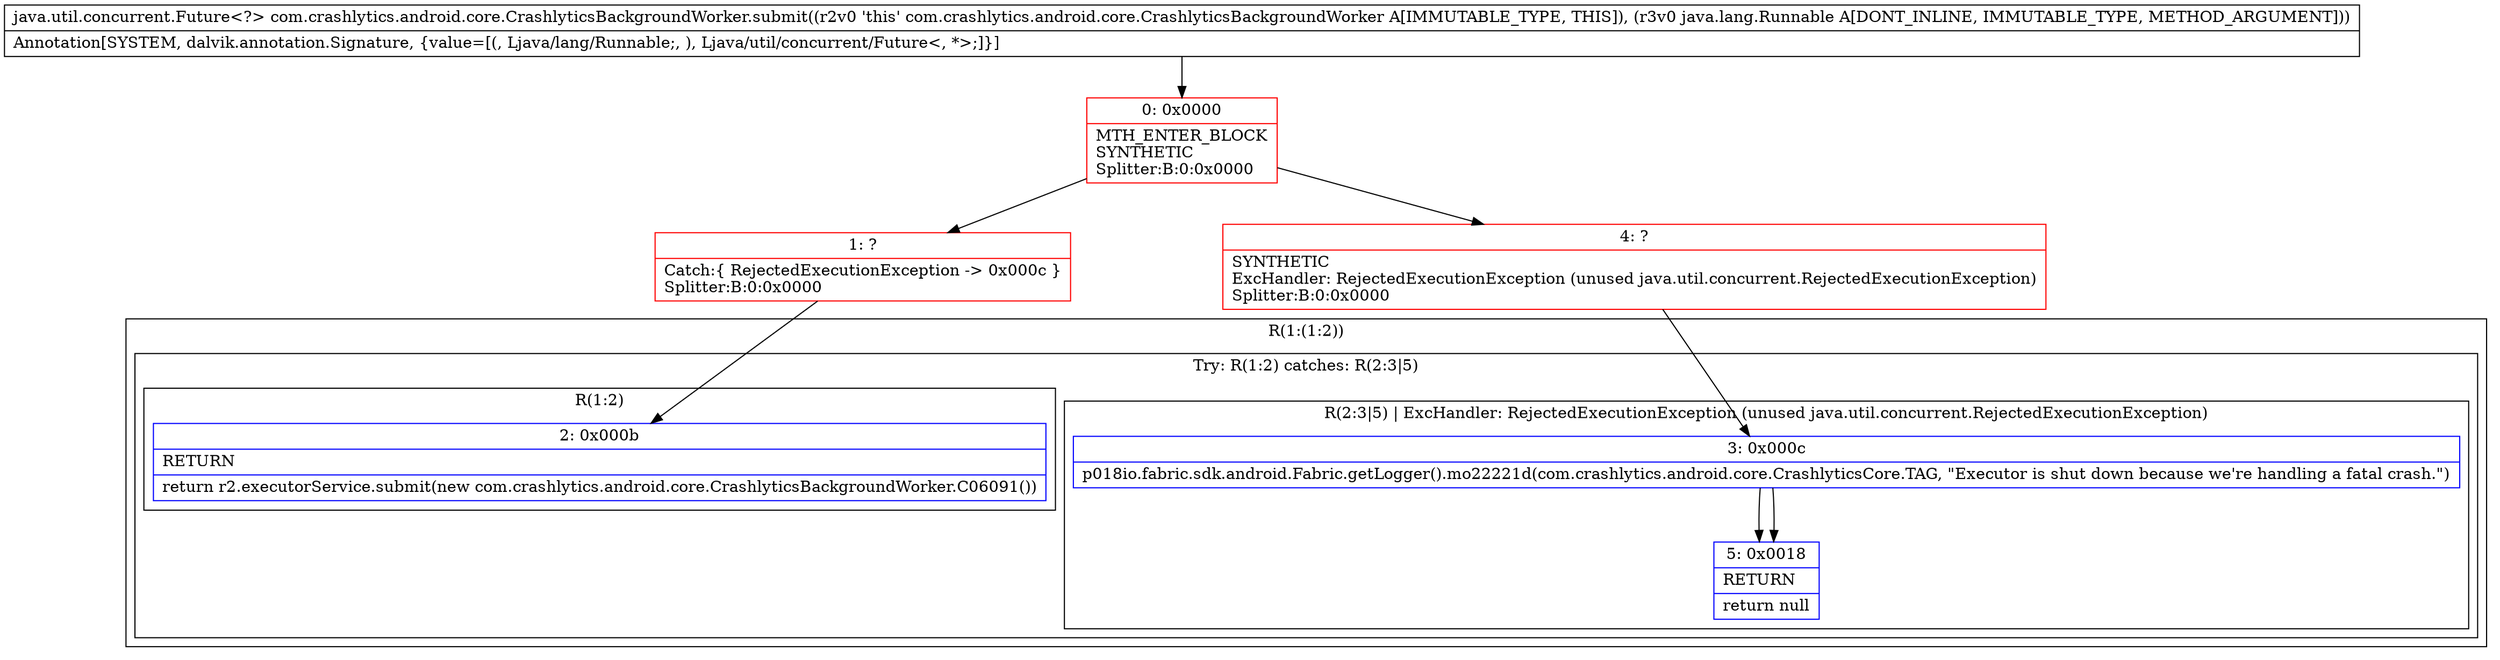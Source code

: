 digraph "CFG forcom.crashlytics.android.core.CrashlyticsBackgroundWorker.submit(Ljava\/lang\/Runnable;)Ljava\/util\/concurrent\/Future;" {
subgraph cluster_Region_2042021963 {
label = "R(1:(1:2))";
node [shape=record,color=blue];
subgraph cluster_TryCatchRegion_1891406368 {
label = "Try: R(1:2) catches: R(2:3|5)";
node [shape=record,color=blue];
subgraph cluster_Region_682667015 {
label = "R(1:2)";
node [shape=record,color=blue];
Node_2 [shape=record,label="{2\:\ 0x000b|RETURN\l|return r2.executorService.submit(new com.crashlytics.android.core.CrashlyticsBackgroundWorker.C06091())\l}"];
}
subgraph cluster_Region_11730489 {
label = "R(2:3|5) | ExcHandler: RejectedExecutionException (unused java.util.concurrent.RejectedExecutionException)\l";
node [shape=record,color=blue];
Node_3 [shape=record,label="{3\:\ 0x000c|p018io.fabric.sdk.android.Fabric.getLogger().mo22221d(com.crashlytics.android.core.CrashlyticsCore.TAG, \"Executor is shut down because we're handling a fatal crash.\")\l}"];
Node_5 [shape=record,label="{5\:\ 0x0018|RETURN\l|return null\l}"];
}
}
}
subgraph cluster_Region_11730489 {
label = "R(2:3|5) | ExcHandler: RejectedExecutionException (unused java.util.concurrent.RejectedExecutionException)\l";
node [shape=record,color=blue];
Node_3 [shape=record,label="{3\:\ 0x000c|p018io.fabric.sdk.android.Fabric.getLogger().mo22221d(com.crashlytics.android.core.CrashlyticsCore.TAG, \"Executor is shut down because we're handling a fatal crash.\")\l}"];
Node_5 [shape=record,label="{5\:\ 0x0018|RETURN\l|return null\l}"];
}
Node_0 [shape=record,color=red,label="{0\:\ 0x0000|MTH_ENTER_BLOCK\lSYNTHETIC\lSplitter:B:0:0x0000\l}"];
Node_1 [shape=record,color=red,label="{1\:\ ?|Catch:\{ RejectedExecutionException \-\> 0x000c \}\lSplitter:B:0:0x0000\l}"];
Node_4 [shape=record,color=red,label="{4\:\ ?|SYNTHETIC\lExcHandler: RejectedExecutionException (unused java.util.concurrent.RejectedExecutionException)\lSplitter:B:0:0x0000\l}"];
MethodNode[shape=record,label="{java.util.concurrent.Future\<?\> com.crashlytics.android.core.CrashlyticsBackgroundWorker.submit((r2v0 'this' com.crashlytics.android.core.CrashlyticsBackgroundWorker A[IMMUTABLE_TYPE, THIS]), (r3v0 java.lang.Runnable A[DONT_INLINE, IMMUTABLE_TYPE, METHOD_ARGUMENT]))  | Annotation[SYSTEM, dalvik.annotation.Signature, \{value=[(, Ljava\/lang\/Runnable;, ), Ljava\/util\/concurrent\/Future\<, *\>;]\}]\l}"];
MethodNode -> Node_0;
Node_3 -> Node_5;
Node_3 -> Node_5;
Node_0 -> Node_1;
Node_0 -> Node_4;
Node_1 -> Node_2;
Node_4 -> Node_3;
}

